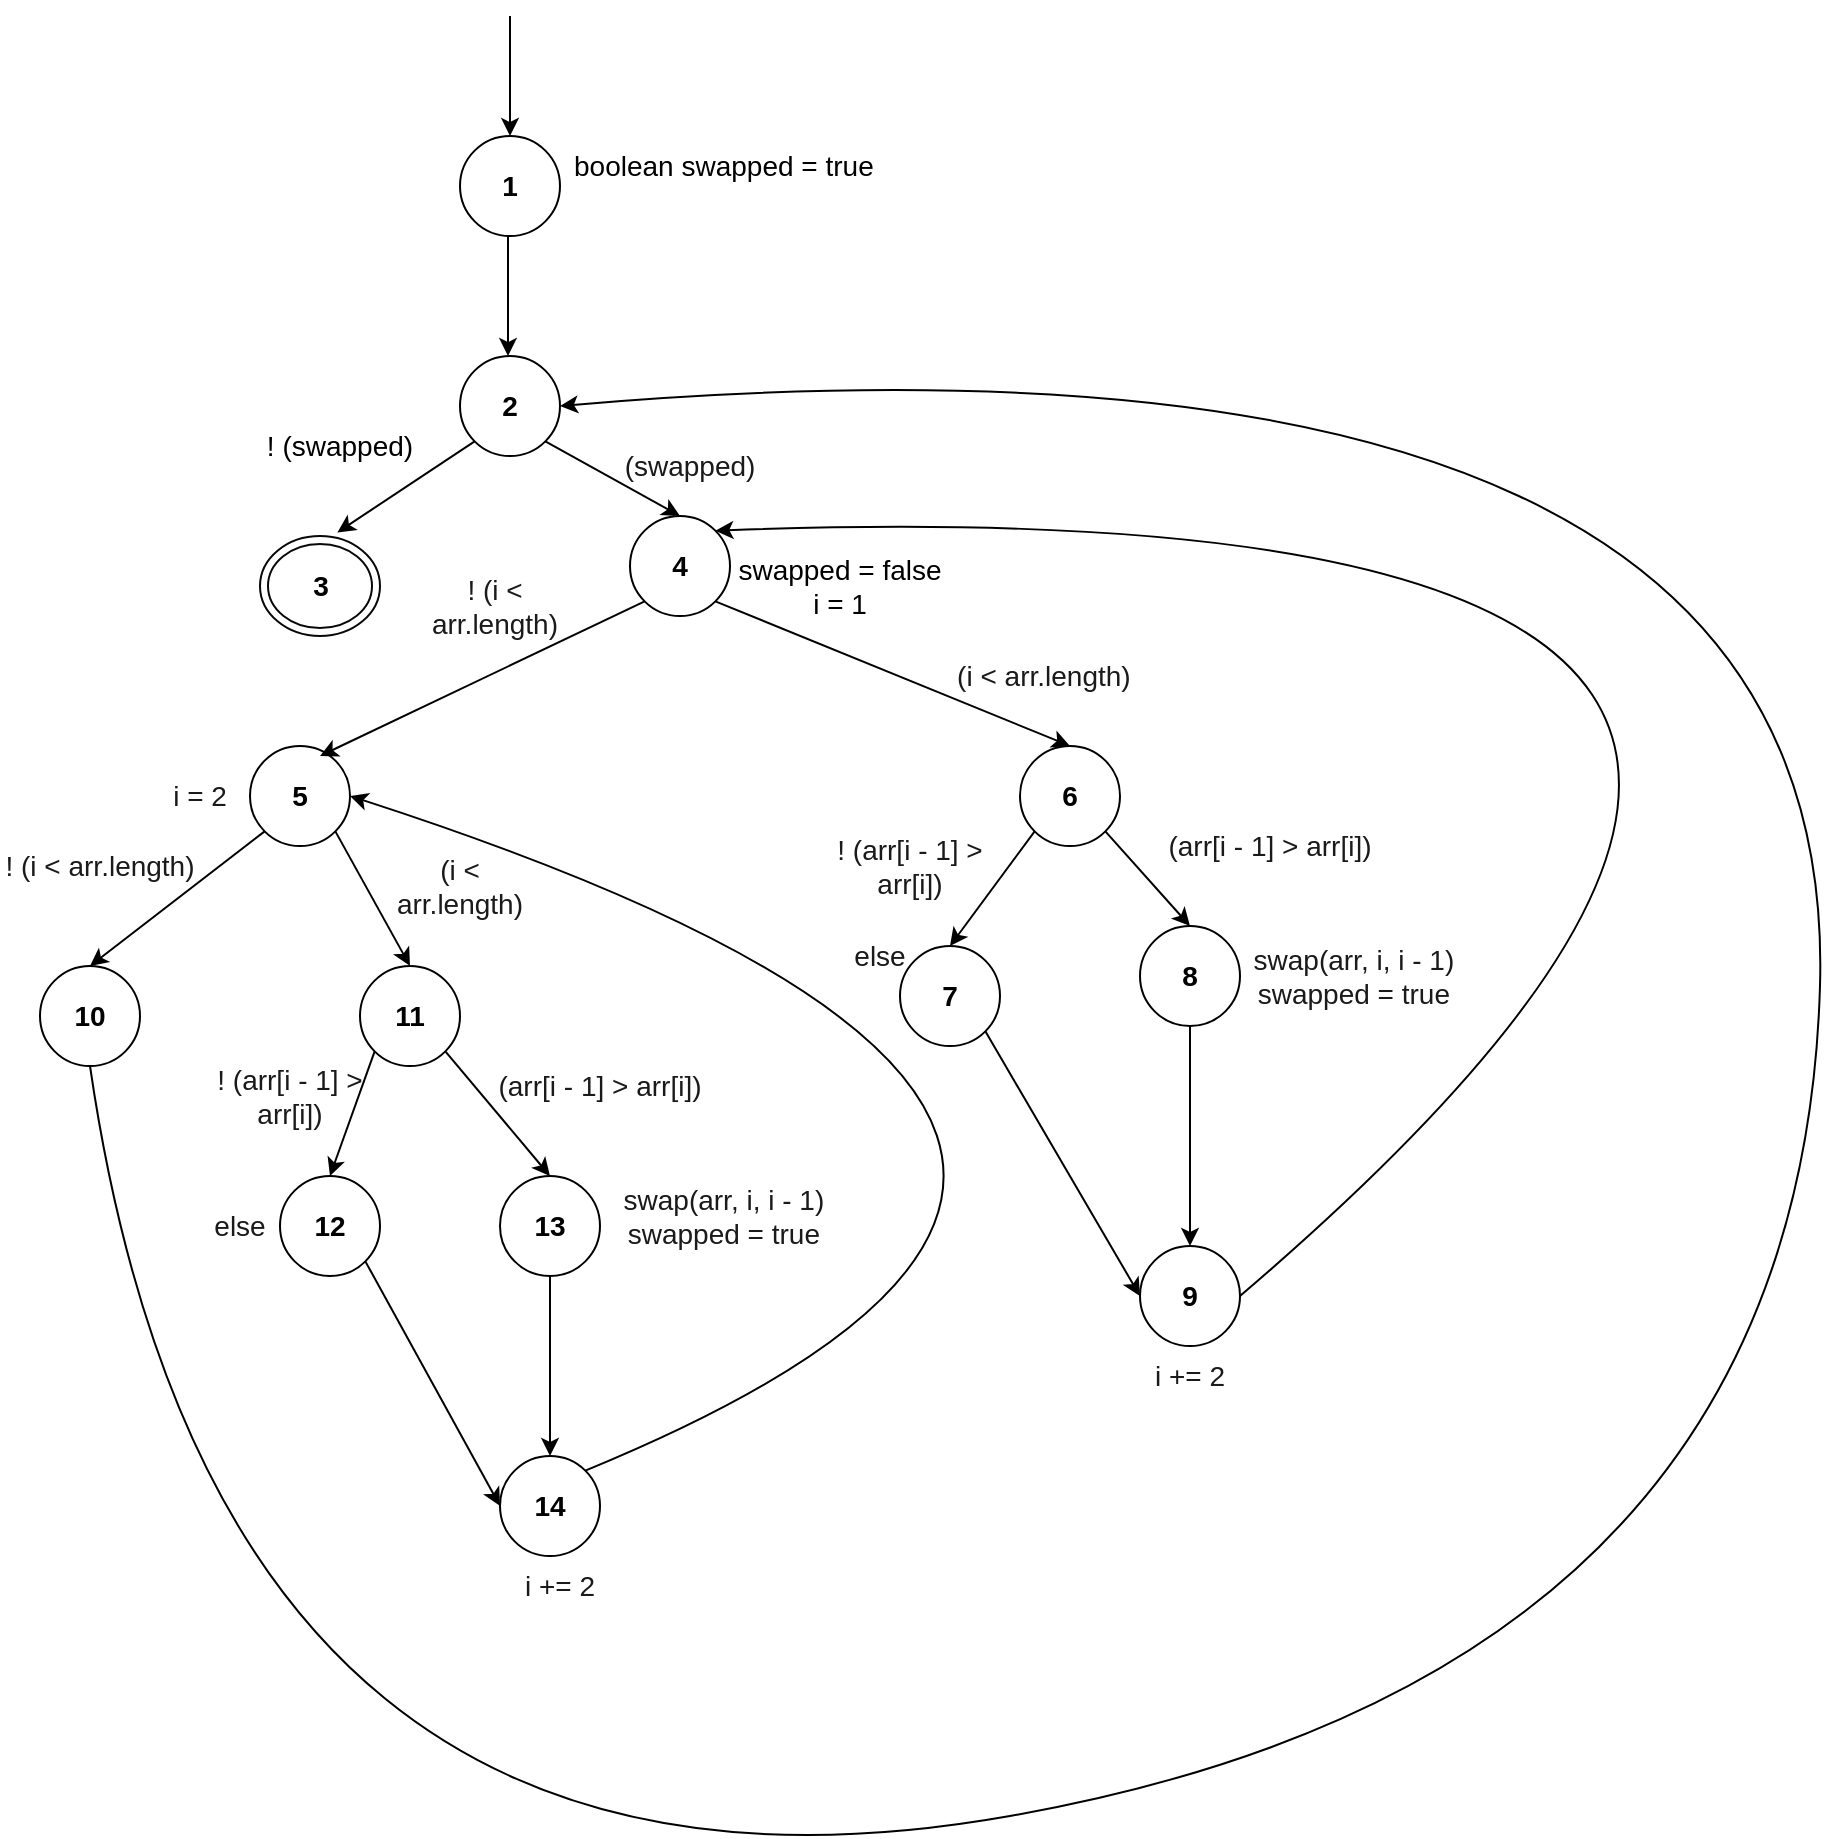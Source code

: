<mxfile version="18.0.4" type="device"><diagram id="cNVd_Xh6aNwyxi5SWgSD" name="Page-1"><mxGraphModel dx="925" dy="2601" grid="1" gridSize="10" guides="1" tooltips="1" connect="1" arrows="1" fold="1" page="1" pageScale="1" pageWidth="850" pageHeight="1100" math="0" shadow="0"><root><mxCell id="0"/><mxCell id="1" parent="0"/><mxCell id="gYFva1NnpEEf3TAreT-H-1" value="&lt;font style=&quot;font-size: 14px;&quot;&gt;&lt;b&gt;1&lt;/b&gt;&lt;/font&gt;" style="ellipse;whiteSpace=wrap;html=1;aspect=fixed;" parent="1" vertex="1"><mxGeometry x="400" y="-1040" width="50" height="50" as="geometry"/></mxCell><mxCell id="odeFTnFU4aoKy1i87qe6-1" value="" style="endArrow=classic;html=1;rounded=0;fontSize=14;entryX=0.5;entryY=0;entryDx=0;entryDy=0;" parent="1" target="gYFva1NnpEEf3TAreT-H-1" edge="1"><mxGeometry width="50" height="50" relative="1" as="geometry"><mxPoint x="425" y="-1100" as="sourcePoint"/><mxPoint x="450" y="-970" as="targetPoint"/></mxGeometry></mxCell><mxCell id="odeFTnFU4aoKy1i87qe6-2" value="&lt;span style=&quot;font-size: 14px;&quot;&gt;&lt;b&gt;2&lt;/b&gt;&lt;/span&gt;" style="ellipse;whiteSpace=wrap;html=1;aspect=fixed;" parent="1" vertex="1"><mxGeometry x="400" y="-930" width="50" height="50" as="geometry"/></mxCell><mxCell id="odeFTnFU4aoKy1i87qe6-3" value="" style="endArrow=classic;html=1;rounded=0;fontSize=14;entryX=0.5;entryY=0;entryDx=0;entryDy=0;" parent="1" edge="1"><mxGeometry width="50" height="50" relative="1" as="geometry"><mxPoint x="424" y="-990" as="sourcePoint"/><mxPoint x="424" y="-930" as="targetPoint"/></mxGeometry></mxCell><mxCell id="odeFTnFU4aoKy1i87qe6-5" value="&amp;nbsp;boolean swapped = true" style="text;html=1;strokeColor=none;fillColor=none;align=center;verticalAlign=middle;whiteSpace=wrap;rounded=0;fontSize=14;" parent="1" vertex="1"><mxGeometry x="450" y="-1030" width="160" height="10" as="geometry"/></mxCell><mxCell id="odeFTnFU4aoKy1i87qe6-7" value="&lt;span style=&quot;font-size: 14px;&quot;&gt;&lt;b&gt;4&lt;/b&gt;&lt;/span&gt;" style="ellipse;whiteSpace=wrap;html=1;aspect=fixed;" parent="1" vertex="1"><mxGeometry x="485" y="-850" width="50" height="50" as="geometry"/></mxCell><mxCell id="odeFTnFU4aoKy1i87qe6-8" value="&lt;span style=&quot;font-size: 14px;&quot;&gt;&lt;b&gt;5&lt;/b&gt;&lt;/span&gt;" style="ellipse;whiteSpace=wrap;html=1;aspect=fixed;" parent="1" vertex="1"><mxGeometry x="295" y="-735" width="50" height="50" as="geometry"/></mxCell><mxCell id="odeFTnFU4aoKy1i87qe6-9" value="&lt;b&gt;3&lt;/b&gt;" style="ellipse;html=1;shape=endState;fillColor=#FFFFFF;strokeColor=#080808;fontSize=14;" parent="1" vertex="1"><mxGeometry x="300" y="-840" width="60" height="50" as="geometry"/></mxCell><mxCell id="odeFTnFU4aoKy1i87qe6-10" value="" style="endArrow=classic;html=1;rounded=0;fontSize=14;entryX=0.645;entryY=-0.036;entryDx=0;entryDy=0;entryPerimeter=0;exitX=0;exitY=1;exitDx=0;exitDy=0;" parent="1" source="odeFTnFU4aoKy1i87qe6-2" target="odeFTnFU4aoKy1i87qe6-9" edge="1"><mxGeometry width="50" height="50" relative="1" as="geometry"><mxPoint x="434" y="-980" as="sourcePoint"/><mxPoint x="434" y="-920" as="targetPoint"/></mxGeometry></mxCell><mxCell id="odeFTnFU4aoKy1i87qe6-11" value="" style="endArrow=classic;html=1;rounded=0;fontSize=14;entryX=0.5;entryY=0;entryDx=0;entryDy=0;exitX=1;exitY=1;exitDx=0;exitDy=0;" parent="1" source="odeFTnFU4aoKy1i87qe6-2" target="odeFTnFU4aoKy1i87qe6-7" edge="1"><mxGeometry width="50" height="50" relative="1" as="geometry"><mxPoint x="444" y="-970" as="sourcePoint"/><mxPoint x="444" y="-910" as="targetPoint"/></mxGeometry></mxCell><mxCell id="odeFTnFU4aoKy1i87qe6-12" value="&lt;font color=&quot;#1a1a1a&quot;&gt;(swapped)&lt;/font&gt;" style="text;html=1;strokeColor=none;fillColor=none;align=center;verticalAlign=middle;whiteSpace=wrap;rounded=0;fontSize=14;" parent="1" vertex="1"><mxGeometry x="485" y="-890" width="60" height="30" as="geometry"/></mxCell><mxCell id="odeFTnFU4aoKy1i87qe6-13" value="! (swapped)" style="text;html=1;strokeColor=none;fillColor=none;align=center;verticalAlign=middle;whiteSpace=wrap;rounded=0;fontSize=14;" parent="1" vertex="1"><mxGeometry x="290" y="-900" width="100" height="30" as="geometry"/></mxCell><mxCell id="odeFTnFU4aoKy1i87qe6-14" value="&lt;span style=&quot;font-size: 14px;&quot;&gt;&lt;b&gt;6&lt;/b&gt;&lt;/span&gt;" style="ellipse;whiteSpace=wrap;html=1;aspect=fixed;" parent="1" vertex="1"><mxGeometry x="680" y="-735" width="50" height="50" as="geometry"/></mxCell><mxCell id="odeFTnFU4aoKy1i87qe6-15" value="" style="endArrow=classic;html=1;rounded=0;fontSize=14;exitX=0;exitY=1;exitDx=0;exitDy=0;" parent="1" source="odeFTnFU4aoKy1i87qe6-7" edge="1"><mxGeometry width="50" height="50" relative="1" as="geometry"><mxPoint x="400" y="-750" as="sourcePoint"/><mxPoint x="330" y="-730" as="targetPoint"/></mxGeometry></mxCell><mxCell id="odeFTnFU4aoKy1i87qe6-16" value="" style="endArrow=classic;html=1;rounded=0;fontSize=14;entryX=0.5;entryY=0;entryDx=0;entryDy=0;exitX=1;exitY=1;exitDx=0;exitDy=0;" parent="1" source="odeFTnFU4aoKy1i87qe6-7" target="odeFTnFU4aoKy1i87qe6-14" edge="1"><mxGeometry width="50" height="50" relative="1" as="geometry"><mxPoint x="487.322" y="-777.322" as="sourcePoint"/><mxPoint x="425" y="-720" as="targetPoint"/></mxGeometry></mxCell><mxCell id="odeFTnFU4aoKy1i87qe6-17" value="&lt;div&gt;swapped = false&lt;/div&gt;&lt;div&gt;i = 1&lt;/div&gt;" style="text;html=1;strokeColor=none;fillColor=none;align=center;verticalAlign=middle;whiteSpace=wrap;rounded=0;fontSize=14;" parent="1" vertex="1"><mxGeometry x="535" y="-825" width="110" height="20" as="geometry"/></mxCell><mxCell id="odeFTnFU4aoKy1i87qe6-26" style="edgeStyle=orthogonalEdgeStyle;rounded=0;orthogonalLoop=1;jettySize=auto;html=1;entryX=0.5;entryY=0;entryDx=0;entryDy=0;fontSize=14;fontColor=#1A1A1A;" parent="1" source="odeFTnFU4aoKy1i87qe6-18" target="odeFTnFU4aoKy1i87qe6-25" edge="1"><mxGeometry relative="1" as="geometry"/></mxCell><mxCell id="odeFTnFU4aoKy1i87qe6-18" value="&lt;span style=&quot;font-size: 14px;&quot;&gt;&lt;b&gt;8&lt;/b&gt;&lt;/span&gt;" style="ellipse;whiteSpace=wrap;html=1;aspect=fixed;" parent="1" vertex="1"><mxGeometry x="740" y="-645" width="50" height="50" as="geometry"/></mxCell><mxCell id="odeFTnFU4aoKy1i87qe6-19" value="&lt;span style=&quot;font-size: 14px;&quot;&gt;&lt;b&gt;7&lt;/b&gt;&lt;/span&gt;" style="ellipse;whiteSpace=wrap;html=1;aspect=fixed;" parent="1" vertex="1"><mxGeometry x="620" y="-635" width="50" height="50" as="geometry"/></mxCell><mxCell id="odeFTnFU4aoKy1i87qe6-20" value="" style="endArrow=classic;html=1;rounded=0;fontSize=14;entryX=0.5;entryY=0;entryDx=0;entryDy=0;exitX=0;exitY=1;exitDx=0;exitDy=0;" parent="1" source="odeFTnFU4aoKy1i87qe6-14" target="odeFTnFU4aoKy1i87qe6-19" edge="1"><mxGeometry width="50" height="50" relative="1" as="geometry"><mxPoint x="600" y="-675" as="sourcePoint"/><mxPoint x="485" y="-715" as="targetPoint"/></mxGeometry></mxCell><mxCell id="odeFTnFU4aoKy1i87qe6-22" value="" style="endArrow=classic;html=1;rounded=0;fontSize=14;fontColor=#1A1A1A;entryX=0.5;entryY=0;entryDx=0;entryDy=0;exitX=1;exitY=1;exitDx=0;exitDy=0;" parent="1" source="odeFTnFU4aoKy1i87qe6-14" target="odeFTnFU4aoKy1i87qe6-18" edge="1"><mxGeometry width="50" height="50" relative="1" as="geometry"><mxPoint x="450" y="-685" as="sourcePoint"/><mxPoint x="500" y="-735" as="targetPoint"/></mxGeometry></mxCell><mxCell id="odeFTnFU4aoKy1i87qe6-25" value="&lt;span style=&quot;font-size: 14px;&quot;&gt;&lt;b&gt;9&lt;/b&gt;&lt;/span&gt;" style="ellipse;whiteSpace=wrap;html=1;aspect=fixed;" parent="1" vertex="1"><mxGeometry x="740" y="-485" width="50" height="50" as="geometry"/></mxCell><mxCell id="odeFTnFU4aoKy1i87qe6-27" value="" style="endArrow=classic;html=1;rounded=0;fontSize=14;fontColor=#1A1A1A;entryX=0;entryY=0.5;entryDx=0;entryDy=0;exitX=1;exitY=1;exitDx=0;exitDy=0;" parent="1" source="odeFTnFU4aoKy1i87qe6-19" target="odeFTnFU4aoKy1i87qe6-25" edge="1"><mxGeometry width="50" height="50" relative="1" as="geometry"><mxPoint x="450" y="-645" as="sourcePoint"/><mxPoint x="500" y="-695" as="targetPoint"/></mxGeometry></mxCell><mxCell id="odeFTnFU4aoKy1i87qe6-28" value="&amp;nbsp;(i &amp;lt; arr.length)" style="text;html=1;strokeColor=none;fillColor=none;align=center;verticalAlign=middle;whiteSpace=wrap;rounded=0;fontSize=14;fontColor=#1A1A1A;" parent="1" vertex="1"><mxGeometry x="640" y="-780" width="100" height="20" as="geometry"/></mxCell><mxCell id="odeFTnFU4aoKy1i87qe6-30" value="! (i &amp;lt; arr.length)" style="text;html=1;strokeColor=none;fillColor=none;align=center;verticalAlign=middle;whiteSpace=wrap;rounded=0;fontSize=14;fontColor=#1A1A1A;" parent="1" vertex="1"><mxGeometry x="370" y="-820" width="95" height="30" as="geometry"/></mxCell><mxCell id="odeFTnFU4aoKy1i87qe6-31" value="(arr[i - 1] &amp;gt; arr[i])" style="text;html=1;strokeColor=none;fillColor=none;align=center;verticalAlign=middle;whiteSpace=wrap;rounded=0;fontSize=14;fontColor=#1A1A1A;" parent="1" vertex="1"><mxGeometry x="750" y="-695" width="110" height="20" as="geometry"/></mxCell><mxCell id="odeFTnFU4aoKy1i87qe6-32" value="! (arr[i - 1] &amp;gt; arr[i])" style="text;html=1;strokeColor=none;fillColor=none;align=center;verticalAlign=middle;whiteSpace=wrap;rounded=0;fontSize=14;fontColor=#1A1A1A;" parent="1" vertex="1"><mxGeometry x="580" y="-685" width="90" height="20" as="geometry"/></mxCell><mxCell id="odeFTnFU4aoKy1i87qe6-33" value="else" style="text;html=1;strokeColor=none;fillColor=none;align=center;verticalAlign=middle;whiteSpace=wrap;rounded=0;fontSize=14;fontColor=#1A1A1A;" parent="1" vertex="1"><mxGeometry x="580" y="-645" width="60" height="30" as="geometry"/></mxCell><mxCell id="odeFTnFU4aoKy1i87qe6-34" value="&lt;div&gt;&amp;nbsp;swap(arr, i, i - 1)&lt;/div&gt;&lt;div&gt;&amp;nbsp;swapped = true&lt;/div&gt;" style="text;html=1;strokeColor=none;fillColor=none;align=center;verticalAlign=middle;whiteSpace=wrap;rounded=0;fontSize=14;fontColor=#1A1A1A;" parent="1" vertex="1"><mxGeometry x="790" y="-640" width="110" height="40" as="geometry"/></mxCell><mxCell id="odeFTnFU4aoKy1i87qe6-35" value="i += 2" style="text;html=1;strokeColor=none;fillColor=none;align=center;verticalAlign=middle;whiteSpace=wrap;rounded=0;fontSize=14;fontColor=#1A1A1A;" parent="1" vertex="1"><mxGeometry x="745" y="-435" width="40" height="30" as="geometry"/></mxCell><mxCell id="odeFTnFU4aoKy1i87qe6-37" value="&lt;span style=&quot;font-size: 14px;&quot;&gt;&lt;b&gt;11&lt;/b&gt;&lt;/span&gt;" style="ellipse;whiteSpace=wrap;html=1;aspect=fixed;" parent="1" vertex="1"><mxGeometry x="350" y="-625" width="50" height="50" as="geometry"/></mxCell><mxCell id="odeFTnFU4aoKy1i87qe6-38" value="&lt;span style=&quot;font-size: 14px;&quot;&gt;&lt;b&gt;10&lt;/b&gt;&lt;/span&gt;" style="ellipse;whiteSpace=wrap;html=1;aspect=fixed;" parent="1" vertex="1"><mxGeometry x="190" y="-625" width="50" height="50" as="geometry"/></mxCell><mxCell id="odeFTnFU4aoKy1i87qe6-39" value="" style="endArrow=classic;html=1;rounded=0;fontSize=14;entryX=0.5;entryY=0;entryDx=0;entryDy=0;exitX=0;exitY=1;exitDx=0;exitDy=0;" parent="1" source="odeFTnFU4aoKy1i87qe6-8" target="odeFTnFU4aoKy1i87qe6-38" edge="1"><mxGeometry width="50" height="50" relative="1" as="geometry"><mxPoint x="207.322" y="-656.162" as="sourcePoint"/><mxPoint x="130" y="-673.84" as="targetPoint"/></mxGeometry></mxCell><mxCell id="odeFTnFU4aoKy1i87qe6-40" value="" style="endArrow=classic;html=1;rounded=0;fontSize=14;fontColor=#1A1A1A;entryX=0.5;entryY=0;entryDx=0;entryDy=0;exitX=1;exitY=1;exitDx=0;exitDy=0;" parent="1" source="odeFTnFU4aoKy1i87qe6-8" target="odeFTnFU4aoKy1i87qe6-37" edge="1"><mxGeometry width="50" height="50" relative="1" as="geometry"><mxPoint x="242.678" y="-656.162" as="sourcePoint"/><mxPoint x="145" y="-693.84" as="targetPoint"/></mxGeometry></mxCell><mxCell id="odeFTnFU4aoKy1i87qe6-41" value="&lt;span style=&quot;font-size: 14px;&quot;&gt;&lt;b&gt;12&lt;/b&gt;&lt;/span&gt;" style="ellipse;whiteSpace=wrap;html=1;aspect=fixed;" parent="1" vertex="1"><mxGeometry x="310" y="-520" width="50" height="50" as="geometry"/></mxCell><mxCell id="odeFTnFU4aoKy1i87qe6-43" value="(i &amp;lt; arr.length)" style="text;html=1;strokeColor=none;fillColor=none;align=center;verticalAlign=middle;whiteSpace=wrap;rounded=0;fontSize=14;fontColor=#1A1A1A;" parent="1" vertex="1"><mxGeometry x="360" y="-685" width="80" height="40" as="geometry"/></mxCell><mxCell id="odeFTnFU4aoKy1i87qe6-44" value="! (i &amp;lt; arr.length)" style="text;html=1;strokeColor=none;fillColor=none;align=center;verticalAlign=middle;whiteSpace=wrap;rounded=0;fontSize=14;fontColor=#1A1A1A;" parent="1" vertex="1"><mxGeometry x="170" y="-685" width="100" height="20" as="geometry"/></mxCell><mxCell id="odeFTnFU4aoKy1i87qe6-45" value="else" style="text;html=1;strokeColor=none;fillColor=none;align=center;verticalAlign=middle;whiteSpace=wrap;rounded=0;fontSize=14;fontColor=#1A1A1A;" parent="1" vertex="1"><mxGeometry x="260" y="-510" width="60" height="30" as="geometry"/></mxCell><mxCell id="odeFTnFU4aoKy1i87qe6-47" value="i += 2" style="text;html=1;strokeColor=none;fillColor=none;align=center;verticalAlign=middle;whiteSpace=wrap;rounded=0;fontSize=14;fontColor=#1A1A1A;" parent="1" vertex="1"><mxGeometry x="420" y="-330.0" width="60" height="30" as="geometry"/></mxCell><mxCell id="odeFTnFU4aoKy1i87qe6-59" style="edgeStyle=orthogonalEdgeStyle;curved=1;orthogonalLoop=1;jettySize=auto;html=1;entryX=0.5;entryY=0;entryDx=0;entryDy=0;fontSize=14;fontColor=#1A1A1A;" parent="1" source="odeFTnFU4aoKy1i87qe6-53" target="odeFTnFU4aoKy1i87qe6-58" edge="1"><mxGeometry relative="1" as="geometry"/></mxCell><mxCell id="odeFTnFU4aoKy1i87qe6-53" value="&lt;span style=&quot;font-size: 14px;&quot;&gt;&lt;b&gt;13&lt;/b&gt;&lt;/span&gt;" style="ellipse;whiteSpace=wrap;html=1;aspect=fixed;" parent="1" vertex="1"><mxGeometry x="420" y="-520" width="50" height="50" as="geometry"/></mxCell><mxCell id="odeFTnFU4aoKy1i87qe6-54" value="" style="endArrow=classic;html=1;rounded=0;fontSize=14;entryX=0.5;entryY=0;entryDx=0;entryDy=0;exitX=0;exitY=1;exitDx=0;exitDy=0;" parent="1" source="odeFTnFU4aoKy1i87qe6-37" target="odeFTnFU4aoKy1i87qe6-41" edge="1"><mxGeometry width="50" height="50" relative="1" as="geometry"><mxPoint x="272.322" y="-641.162" as="sourcePoint"/><mxPoint x="225" y="-563.84" as="targetPoint"/></mxGeometry></mxCell><mxCell id="odeFTnFU4aoKy1i87qe6-56" value="" style="endArrow=classic;html=1;rounded=0;fontSize=14;entryX=0.5;entryY=0;entryDx=0;entryDy=0;exitX=1;exitY=1;exitDx=0;exitDy=0;" parent="1" source="odeFTnFU4aoKy1i87qe6-37" target="odeFTnFU4aoKy1i87qe6-53" edge="1"><mxGeometry width="50" height="50" relative="1" as="geometry"><mxPoint x="292.322" y="-621.162" as="sourcePoint"/><mxPoint x="245" y="-543.84" as="targetPoint"/></mxGeometry></mxCell><mxCell id="odeFTnFU4aoKy1i87qe6-57" value="" style="endArrow=classic;html=1;fontSize=14;fontColor=#1A1A1A;curved=1;exitX=0.5;exitY=1;exitDx=0;exitDy=0;entryX=1;entryY=0.5;entryDx=0;entryDy=0;" parent="1" source="odeFTnFU4aoKy1i87qe6-38" target="odeFTnFU4aoKy1i87qe6-2" edge="1"><mxGeometry width="50" height="50" relative="1" as="geometry"><mxPoint x="510" y="-510" as="sourcePoint"/><mxPoint x="310" y="-238.961" as="targetPoint"/><Array as="points"><mxPoint x="280" y="-130"/><mxPoint x="1070" y="-270"/><mxPoint x="1090" y="-960"/></Array></mxGeometry></mxCell><mxCell id="odeFTnFU4aoKy1i87qe6-58" value="&lt;span style=&quot;font-size: 14px;&quot;&gt;&lt;b&gt;14&lt;/b&gt;&lt;/span&gt;" style="ellipse;whiteSpace=wrap;html=1;aspect=fixed;" parent="1" vertex="1"><mxGeometry x="420" y="-380" width="50" height="50" as="geometry"/></mxCell><mxCell id="odeFTnFU4aoKy1i87qe6-61" value="" style="endArrow=classic;html=1;rounded=0;fontSize=14;entryX=0;entryY=0.5;entryDx=0;entryDy=0;exitX=1;exitY=1;exitDx=0;exitDy=0;" parent="1" source="odeFTnFU4aoKy1i87qe6-41" target="odeFTnFU4aoKy1i87qe6-58" edge="1"><mxGeometry width="50" height="50" relative="1" as="geometry"><mxPoint x="322.322" y="-521.162" as="sourcePoint"/><mxPoint x="290" y="-443.84" as="targetPoint"/></mxGeometry></mxCell><mxCell id="odeFTnFU4aoKy1i87qe6-63" value="&lt;div&gt;&amp;nbsp;swap(arr, i, i - 1)&lt;/div&gt;&lt;div&gt;&amp;nbsp;swapped = true&lt;/div&gt;" style="text;html=1;strokeColor=none;fillColor=none;align=center;verticalAlign=middle;whiteSpace=wrap;rounded=0;fontSize=14;fontColor=#1A1A1A;" parent="1" vertex="1"><mxGeometry x="465" y="-510" width="130" height="20" as="geometry"/></mxCell><mxCell id="odeFTnFU4aoKy1i87qe6-65" value="" style="endArrow=classic;html=1;fontSize=14;fontColor=#1A1A1A;curved=1;exitX=1;exitY=0;exitDx=0;exitDy=0;entryX=1;entryY=0.5;entryDx=0;entryDy=0;" parent="1" source="odeFTnFU4aoKy1i87qe6-58" target="odeFTnFU4aoKy1i87qe6-8" edge="1"><mxGeometry width="50" height="50" relative="1" as="geometry"><mxPoint x="500" y="-580" as="sourcePoint"/><mxPoint x="550" y="-630" as="targetPoint"/><Array as="points"><mxPoint x="870" y="-540"/></Array></mxGeometry></mxCell><mxCell id="odeFTnFU4aoKy1i87qe6-66" value="" style="endArrow=classic;html=1;fontSize=14;fontColor=#1A1A1A;curved=1;exitX=1;exitY=0.5;exitDx=0;exitDy=0;entryX=1;entryY=0;entryDx=0;entryDy=0;" parent="1" source="odeFTnFU4aoKy1i87qe6-25" target="odeFTnFU4aoKy1i87qe6-7" edge="1"><mxGeometry width="50" height="50" relative="1" as="geometry"><mxPoint x="500" y="-580" as="sourcePoint"/><mxPoint x="550" y="-630" as="targetPoint"/><Array as="points"><mxPoint x="1270" y="-870"/></Array></mxGeometry></mxCell><mxCell id="odeFTnFU4aoKy1i87qe6-68" value="! (arr[i - 1] &amp;gt; arr[i])" style="text;html=1;strokeColor=none;fillColor=none;align=center;verticalAlign=middle;whiteSpace=wrap;rounded=0;fontSize=14;fontColor=#1A1A1A;" parent="1" vertex="1"><mxGeometry x="270" y="-570" width="90" height="20" as="geometry"/></mxCell><mxCell id="odeFTnFU4aoKy1i87qe6-70" value="(arr[i - 1] &amp;gt; arr[i])" style="text;html=1;strokeColor=none;fillColor=none;align=center;verticalAlign=middle;whiteSpace=wrap;rounded=0;fontSize=14;fontColor=#1A1A1A;" parent="1" vertex="1"><mxGeometry x="415" y="-575" width="110" height="20" as="geometry"/></mxCell><mxCell id="odeFTnFU4aoKy1i87qe6-71" value="i = 2" style="text;html=1;strokeColor=none;fillColor=none;align=center;verticalAlign=middle;whiteSpace=wrap;rounded=0;fontSize=14;fontColor=#1A1A1A;" parent="1" vertex="1"><mxGeometry x="240" y="-725" width="60" height="30" as="geometry"/></mxCell></root></mxGraphModel></diagram></mxfile>